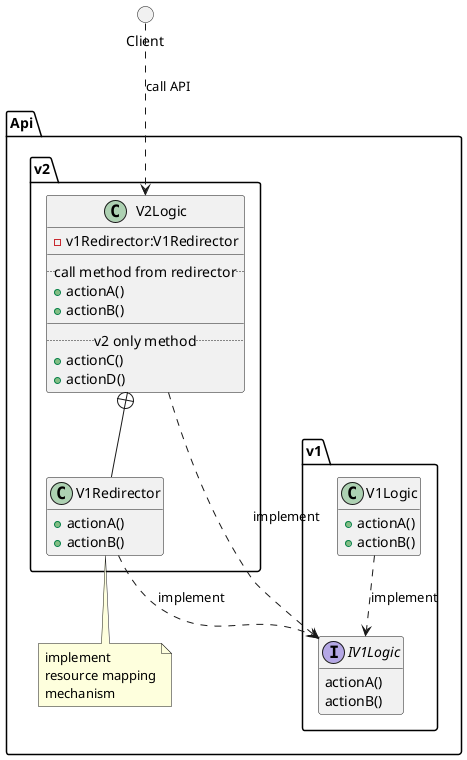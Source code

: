 @startuml endpoint_redirection_nested_class

hide empty members

circle Client

package Api {

    package v1 {
        interface IV1Logic {
            actionA()
            actionB()
        }
        class V1Logic{
            +actionA()
            +actionB()
        }
    }

    package v2 {
        class V1Redirector {
            +actionA()
            +actionB()
        }
        class V2Logic {
            -v1Redirector:V1Redirector
            __
            .. call method from redirector ..
            +actionA()
            +actionB()
            __
            .. v2 only method ..
            +actionC()
            +actionD()
        }
    }

    note bottom of V1Redirector
        implement
        resource mapping
        mechanism
    endnote
}

V1Logic ..> IV1Logic : implement
V1Redirector ..> IV1Logic : implement
V2Logic ..> IV1Logic : implement
V2Logic +-- V1Redirector



Client ..> V2Logic : call API

@enduml